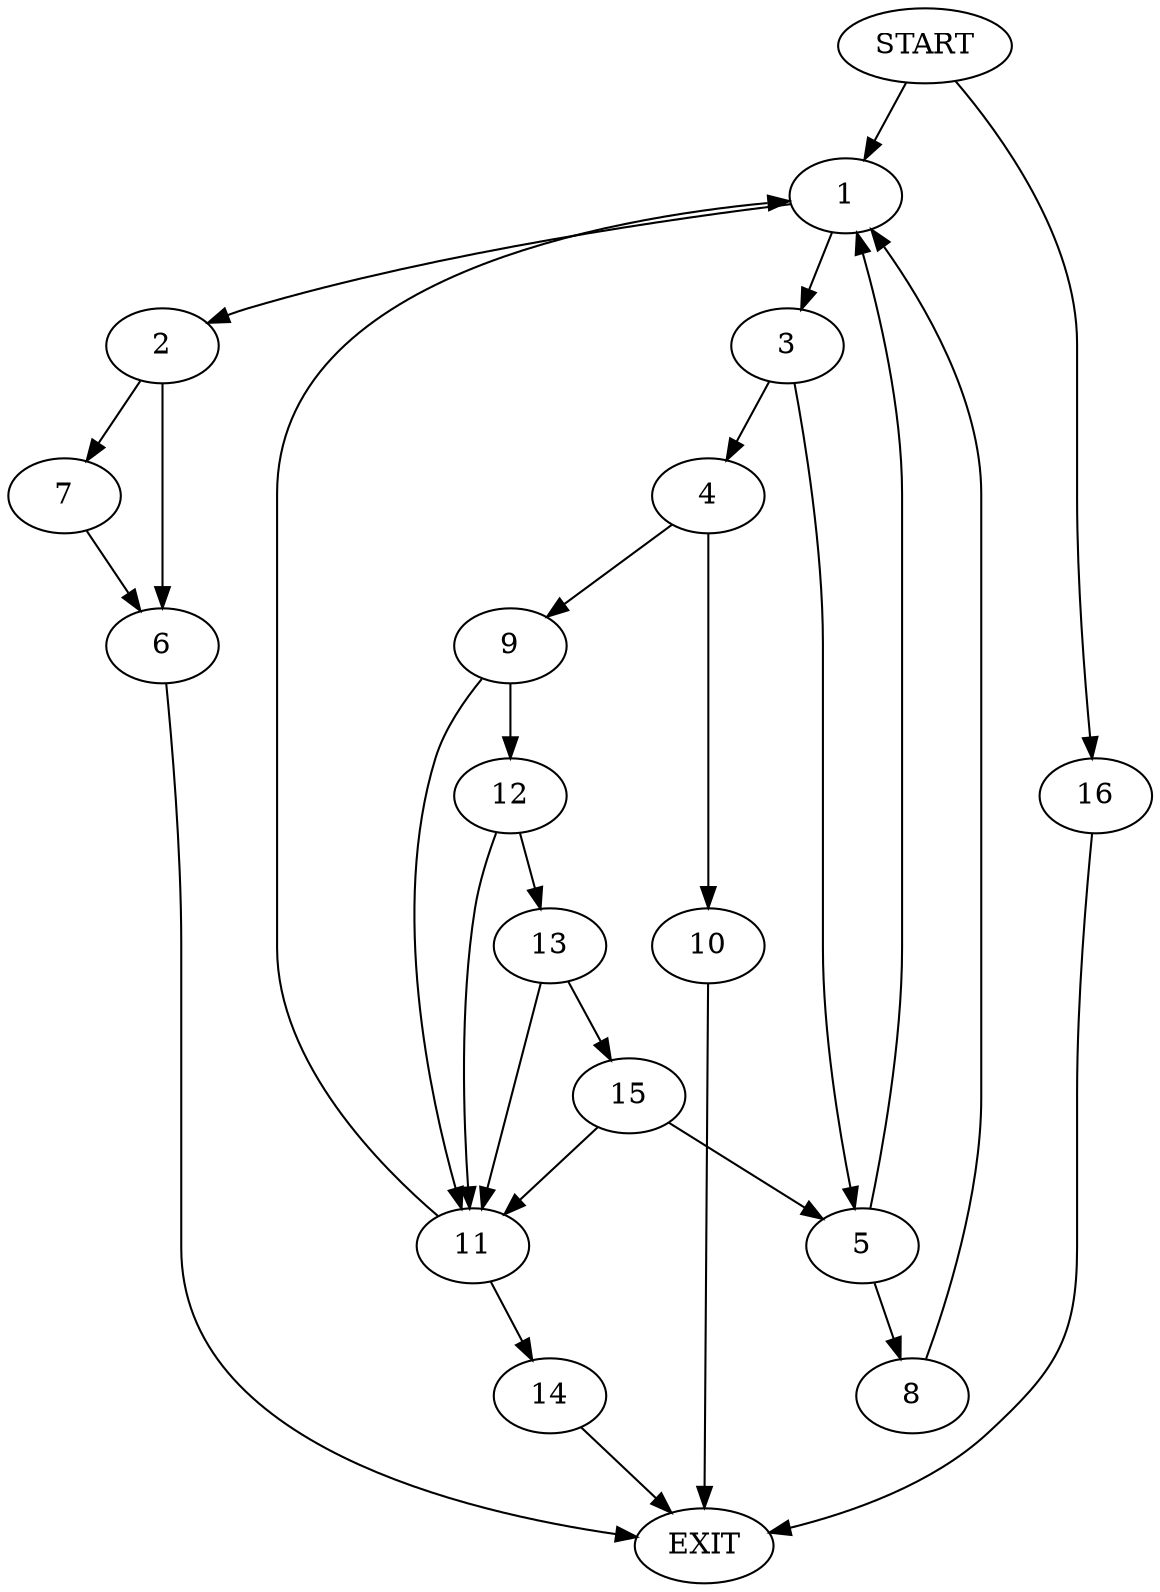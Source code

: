 digraph {
0 [label="START"]
17 [label="EXIT"]
0 -> 1
1 -> 2
1 -> 3
3 -> 4
3 -> 5
2 -> 6
2 -> 7
5 -> 1
5 -> 8
4 -> 9
4 -> 10
9 -> 11
9 -> 12
10 -> 17
12 -> 13
12 -> 11
11 -> 14
11 -> 1
13 -> 11
13 -> 15
15 -> 11
15 -> 5
14 -> 17
8 -> 1
6 -> 17
7 -> 6
0 -> 16
16 -> 17
}
